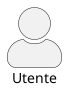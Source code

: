 @startuml calcolatrice
skinparam actorStyle awesome
left to right direction

actor "Utente" as user 



@enduml